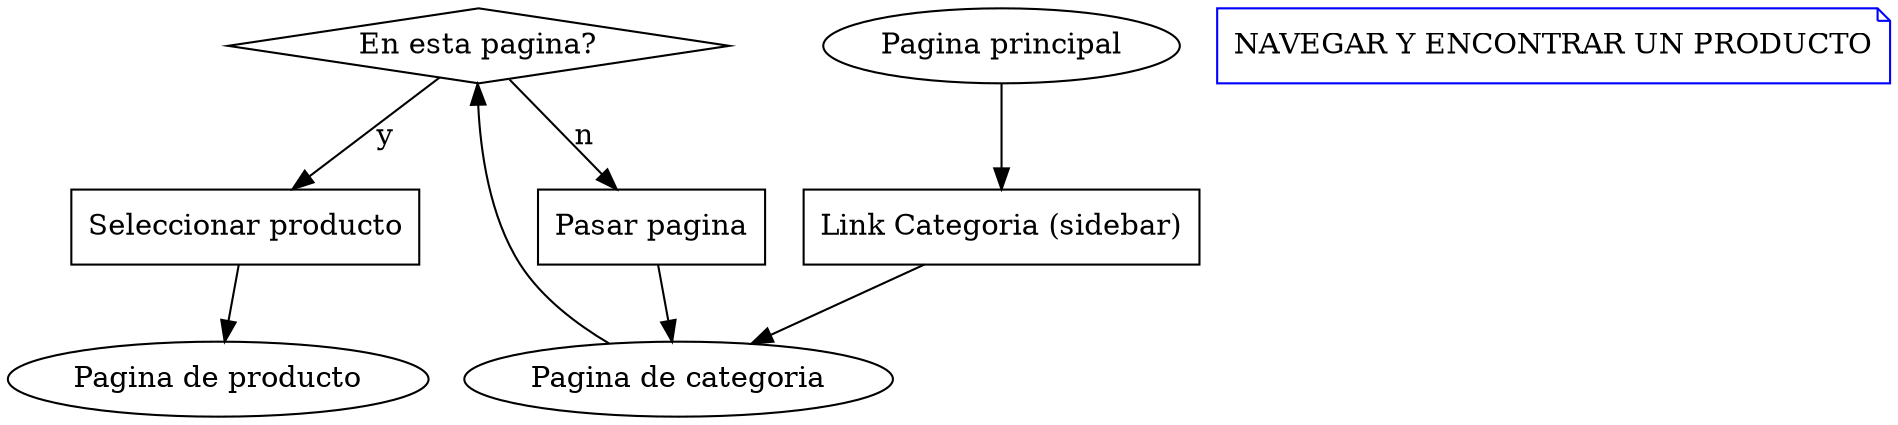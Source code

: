 digraph G {

    node[shape=box];
    
    { node[shape=diamond] "En esta pagina?"
    }
    
    { node[shape=ellipse] "Pagina principal"
                          "Pagina de categoria"
                          "Pagina de producto"
    }
    
    { node [shape=note color=blue] "NAVEGAR Y ENCONTRAR UN PRODUCTO" }
    
  "Pagina principal" -> "Link Categoria (sidebar)" -> "Pagina de categoria" -> "En esta pagina?"

    "En esta pagina?" -> "Pasar pagina" [label="n"]
    "En esta pagina?" -> "Seleccionar producto" [label="y"]
    
    "Pasar pagina" -> "Pagina de categoria"
    "Seleccionar producto" -> "Pagina de producto"
    
}
